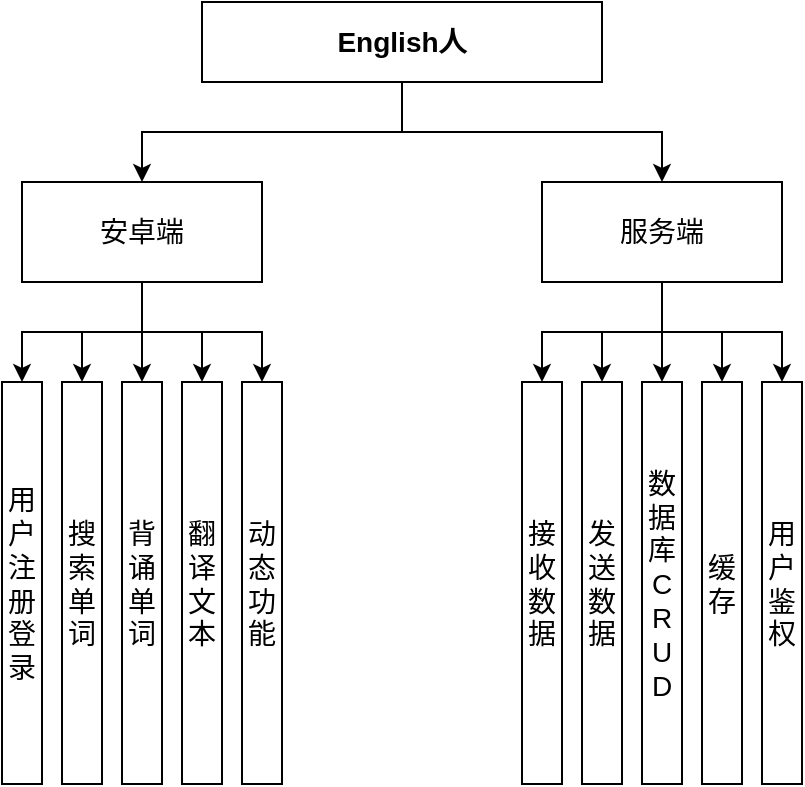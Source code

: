 <mxfile version="13.2.2" type="device" pages="5"><diagram id="md7UBLStcTZWWp5z1u3p" name="第 1 页"><mxGraphModel dx="1422" dy="822" grid="1" gridSize="10" guides="1" tooltips="1" connect="1" arrows="1" fold="1" page="1" pageScale="1" pageWidth="1169" pageHeight="827" math="0" shadow="0"><root><mxCell id="0"/><mxCell id="1" parent="0"/><mxCell id="DL02v4gw3eaXkzMWUXVO-4" style="edgeStyle=orthogonalEdgeStyle;rounded=0;orthogonalLoop=1;jettySize=auto;html=1;entryX=0.5;entryY=0;entryDx=0;entryDy=0;fontSize=14;" edge="1" parent="1" source="DL02v4gw3eaXkzMWUXVO-1" target="DL02v4gw3eaXkzMWUXVO-2"><mxGeometry relative="1" as="geometry"/></mxCell><mxCell id="DL02v4gw3eaXkzMWUXVO-5" style="edgeStyle=orthogonalEdgeStyle;rounded=0;orthogonalLoop=1;jettySize=auto;html=1;fontSize=14;" edge="1" parent="1" source="DL02v4gw3eaXkzMWUXVO-1" target="DL02v4gw3eaXkzMWUXVO-3"><mxGeometry relative="1" as="geometry"/></mxCell><mxCell id="DL02v4gw3eaXkzMWUXVO-1" value="English人" style="rounded=0;whiteSpace=wrap;html=1;fontStyle=1;fontSize=14;" vertex="1" parent="1"><mxGeometry x="480" y="90" width="200" height="40" as="geometry"/></mxCell><mxCell id="DL02v4gw3eaXkzMWUXVO-12" style="edgeStyle=orthogonalEdgeStyle;rounded=0;orthogonalLoop=1;jettySize=auto;html=1;fontSize=14;" edge="1" parent="1" source="DL02v4gw3eaXkzMWUXVO-2" target="DL02v4gw3eaXkzMWUXVO-7"><mxGeometry relative="1" as="geometry"/></mxCell><mxCell id="DL02v4gw3eaXkzMWUXVO-13" style="edgeStyle=orthogonalEdgeStyle;rounded=0;orthogonalLoop=1;jettySize=auto;html=1;fontSize=14;" edge="1" parent="1" source="DL02v4gw3eaXkzMWUXVO-2" target="DL02v4gw3eaXkzMWUXVO-8"><mxGeometry relative="1" as="geometry"/></mxCell><mxCell id="DL02v4gw3eaXkzMWUXVO-14" style="edgeStyle=orthogonalEdgeStyle;rounded=0;orthogonalLoop=1;jettySize=auto;html=1;fontSize=14;" edge="1" parent="1" source="DL02v4gw3eaXkzMWUXVO-2" target="DL02v4gw3eaXkzMWUXVO-9"><mxGeometry relative="1" as="geometry"/></mxCell><mxCell id="DL02v4gw3eaXkzMWUXVO-15" style="edgeStyle=orthogonalEdgeStyle;rounded=0;orthogonalLoop=1;jettySize=auto;html=1;fontSize=14;" edge="1" parent="1" source="DL02v4gw3eaXkzMWUXVO-2" target="DL02v4gw3eaXkzMWUXVO-10"><mxGeometry relative="1" as="geometry"/></mxCell><mxCell id="DL02v4gw3eaXkzMWUXVO-16" style="edgeStyle=orthogonalEdgeStyle;rounded=0;orthogonalLoop=1;jettySize=auto;html=1;entryX=0.5;entryY=0;entryDx=0;entryDy=0;fontSize=14;" edge="1" parent="1" source="DL02v4gw3eaXkzMWUXVO-2" target="DL02v4gw3eaXkzMWUXVO-11"><mxGeometry relative="1" as="geometry"/></mxCell><mxCell id="DL02v4gw3eaXkzMWUXVO-2" value="安卓端" style="rounded=0;whiteSpace=wrap;html=1;fontSize=14;" vertex="1" parent="1"><mxGeometry x="390" y="180" width="120" height="50" as="geometry"/></mxCell><mxCell id="DL02v4gw3eaXkzMWUXVO-23" style="edgeStyle=orthogonalEdgeStyle;rounded=0;orthogonalLoop=1;jettySize=auto;html=1;entryX=0.5;entryY=0;entryDx=0;entryDy=0;fontSize=14;" edge="1" parent="1" source="DL02v4gw3eaXkzMWUXVO-3" target="DL02v4gw3eaXkzMWUXVO-17"><mxGeometry relative="1" as="geometry"/></mxCell><mxCell id="DL02v4gw3eaXkzMWUXVO-24" style="edgeStyle=orthogonalEdgeStyle;rounded=0;orthogonalLoop=1;jettySize=auto;html=1;fontSize=14;" edge="1" parent="1" source="DL02v4gw3eaXkzMWUXVO-3" target="DL02v4gw3eaXkzMWUXVO-19"><mxGeometry relative="1" as="geometry"/></mxCell><mxCell id="DL02v4gw3eaXkzMWUXVO-25" style="edgeStyle=orthogonalEdgeStyle;rounded=0;orthogonalLoop=1;jettySize=auto;html=1;fontSize=14;" edge="1" parent="1" source="DL02v4gw3eaXkzMWUXVO-3" target="DL02v4gw3eaXkzMWUXVO-20"><mxGeometry relative="1" as="geometry"/></mxCell><mxCell id="DL02v4gw3eaXkzMWUXVO-26" style="edgeStyle=orthogonalEdgeStyle;rounded=0;orthogonalLoop=1;jettySize=auto;html=1;entryX=0.5;entryY=0;entryDx=0;entryDy=0;fontSize=14;" edge="1" parent="1" source="DL02v4gw3eaXkzMWUXVO-3" target="DL02v4gw3eaXkzMWUXVO-21"><mxGeometry relative="1" as="geometry"/></mxCell><mxCell id="DL02v4gw3eaXkzMWUXVO-27" style="edgeStyle=orthogonalEdgeStyle;rounded=0;orthogonalLoop=1;jettySize=auto;html=1;fontSize=14;" edge="1" parent="1" source="DL02v4gw3eaXkzMWUXVO-3" target="DL02v4gw3eaXkzMWUXVO-22"><mxGeometry relative="1" as="geometry"/></mxCell><mxCell id="DL02v4gw3eaXkzMWUXVO-3" value="服务端" style="rounded=0;whiteSpace=wrap;html=1;fontSize=14;" vertex="1" parent="1"><mxGeometry x="650" y="180" width="120" height="50" as="geometry"/></mxCell><mxCell id="DL02v4gw3eaXkzMWUXVO-7" value="用户注册登录" style="rounded=0;whiteSpace=wrap;html=1;fontSize=14;" vertex="1" parent="1"><mxGeometry x="380" y="280" width="20" height="201" as="geometry"/></mxCell><mxCell id="DL02v4gw3eaXkzMWUXVO-8" value="搜索单词" style="rounded=0;whiteSpace=wrap;html=1;fontSize=14;" vertex="1" parent="1"><mxGeometry x="410" y="280" width="20" height="201" as="geometry"/></mxCell><mxCell id="DL02v4gw3eaXkzMWUXVO-9" value="背诵单词" style="rounded=0;whiteSpace=wrap;html=1;fontSize=14;" vertex="1" parent="1"><mxGeometry x="440" y="280" width="20" height="201" as="geometry"/></mxCell><mxCell id="DL02v4gw3eaXkzMWUXVO-10" value="翻译文本" style="rounded=0;whiteSpace=wrap;html=1;fontSize=14;" vertex="1" parent="1"><mxGeometry x="470" y="280" width="20" height="201" as="geometry"/></mxCell><mxCell id="DL02v4gw3eaXkzMWUXVO-11" value="动态功能" style="rounded=0;whiteSpace=wrap;html=1;fontSize=14;" vertex="1" parent="1"><mxGeometry x="500" y="280" width="20" height="201" as="geometry"/></mxCell><mxCell id="DL02v4gw3eaXkzMWUXVO-17" value="接收数据" style="rounded=0;whiteSpace=wrap;html=1;fontSize=14;" vertex="1" parent="1"><mxGeometry x="640" y="280" width="20" height="201" as="geometry"/></mxCell><mxCell id="DL02v4gw3eaXkzMWUXVO-19" value="发送数据" style="rounded=0;whiteSpace=wrap;html=1;fontSize=14;" vertex="1" parent="1"><mxGeometry x="670" y="280" width="20" height="201" as="geometry"/></mxCell><mxCell id="DL02v4gw3eaXkzMWUXVO-20" value="数据库C&lt;br&gt;R&lt;br&gt;U&lt;br&gt;D" style="rounded=0;whiteSpace=wrap;html=1;fontSize=14;" vertex="1" parent="1"><mxGeometry x="700" y="280" width="20" height="201" as="geometry"/></mxCell><mxCell id="DL02v4gw3eaXkzMWUXVO-21" value="缓存" style="rounded=0;whiteSpace=wrap;html=1;fontSize=14;" vertex="1" parent="1"><mxGeometry x="730" y="280" width="20" height="201" as="geometry"/></mxCell><mxCell id="DL02v4gw3eaXkzMWUXVO-22" value="用户鉴权" style="rounded=0;whiteSpace=wrap;html=1;fontSize=14;" vertex="1" parent="1"><mxGeometry x="760" y="280" width="20" height="201" as="geometry"/></mxCell></root></mxGraphModel></diagram><diagram id="XwL6alSQMyckP9qg_XnN" name="第 2 页"><mxGraphModel dx="1422" dy="822" grid="1" gridSize="10" guides="1" tooltips="1" connect="1" arrows="1" fold="1" page="1" pageScale="1" pageWidth="1169" pageHeight="827" math="0" shadow="0"><root><mxCell id="6y7KxvHDZEbsyadv3RvM-0"/><mxCell id="6y7KxvHDZEbsyadv3RvM-1" parent="6y7KxvHDZEbsyadv3RvM-0"/><mxCell id="6y7KxvHDZEbsyadv3RvM-2" value="主角1" style="shape=umlActor;verticalLabelPosition=bottom;labelBackgroundColor=#ffffff;verticalAlign=top;html=1;fontSize=14;" vertex="1" parent="6y7KxvHDZEbsyadv3RvM-1"><mxGeometry x="220" y="343.5" width="40" height="100" as="geometry"/></mxCell><mxCell id="6y7KxvHDZEbsyadv3RvM-5" value="系统" style="html=1;fontSize=25;horizontal=1;verticalAlign=top;fontStyle=1" vertex="1" parent="6y7KxvHDZEbsyadv3RvM-1"><mxGeometry x="350" y="220" width="410" height="360" as="geometry"/></mxCell><mxCell id="6y7KxvHDZEbsyadv3RvM-6" value="背诵单词" style="ellipse;whiteSpace=wrap;html=1;fontSize=14;" vertex="1" parent="6y7KxvHDZEbsyadv3RvM-1"><mxGeometry x="410" y="490" width="110" height="60" as="geometry"/></mxCell><mxCell id="6y7KxvHDZEbsyadv3RvM-7" value="查看背诵单词" style="ellipse;whiteSpace=wrap;html=1;fontSize=14;" vertex="1" parent="6y7KxvHDZEbsyadv3RvM-1"><mxGeometry x="400" y="280" width="110" height="60" as="geometry"/></mxCell><mxCell id="6y7KxvHDZEbsyadv3RvM-8" value="设置目标" style="ellipse;whiteSpace=wrap;html=1;fontSize=14;" vertex="1" parent="6y7KxvHDZEbsyadv3RvM-1"><mxGeometry x="500" y="354" width="110" height="60" as="geometry"/></mxCell><mxCell id="6y7KxvHDZEbsyadv3RvM-13" value="Use" style="endArrow=open;endSize=12;dashed=1;html=1;fontSize=14;entryX=0;entryY=0.5;entryDx=0;entryDy=0;" edge="1" parent="6y7KxvHDZEbsyadv3RvM-1" source="6y7KxvHDZEbsyadv3RvM-2" target="6y7KxvHDZEbsyadv3RvM-7"><mxGeometry x="-0.02" y="-3" width="160" relative="1" as="geometry"><mxPoint x="500" y="420" as="sourcePoint"/><mxPoint x="660" y="420" as="targetPoint"/><mxPoint as="offset"/></mxGeometry></mxCell><mxCell id="6y7KxvHDZEbsyadv3RvM-14" value="Use" style="endArrow=open;endSize=12;dashed=1;html=1;fontSize=14;" edge="1" parent="6y7KxvHDZEbsyadv3RvM-1" target="6y7KxvHDZEbsyadv3RvM-8"><mxGeometry width="160" relative="1" as="geometry"><mxPoint x="260" y="380" as="sourcePoint"/><mxPoint x="410" y="320" as="targetPoint"/></mxGeometry></mxCell><mxCell id="6y7KxvHDZEbsyadv3RvM-15" value="Use" style="endArrow=open;endSize=12;dashed=1;html=1;fontSize=14;entryX=0;entryY=0.5;entryDx=0;entryDy=0;exitX=1;exitY=0.333;exitDx=0;exitDy=0;exitPerimeter=0;" edge="1" parent="6y7KxvHDZEbsyadv3RvM-1" source="6y7KxvHDZEbsyadv3RvM-2" target="6y7KxvHDZEbsyadv3RvM-6"><mxGeometry width="160" relative="1" as="geometry"><mxPoint x="280" y="403.062" as="sourcePoint"/><mxPoint x="420" y="330" as="targetPoint"/></mxGeometry></mxCell><mxCell id="6y7KxvHDZEbsyadv3RvM-17" value="背诵单词" style="ellipse;whiteSpace=wrap;html=1;fontSize=14;" vertex="1" parent="6y7KxvHDZEbsyadv3RvM-1"><mxGeometry x="620" y="414" width="110" height="60" as="geometry"/></mxCell><mxCell id="6y7KxvHDZEbsyadv3RvM-18" value="背诵单词" style="ellipse;whiteSpace=wrap;html=1;fontSize=14;" vertex="1" parent="6y7KxvHDZEbsyadv3RvM-1"><mxGeometry x="620" y="500" width="110" height="60" as="geometry"/></mxCell><mxCell id="6y7KxvHDZEbsyadv3RvM-19" value="Extends" style="endArrow=block;endSize=16;endFill=0;html=1;fontSize=14;exitX=1;exitY=0.5;exitDx=0;exitDy=0;entryX=0.016;entryY=0.65;entryDx=0;entryDy=0;entryPerimeter=0;" edge="1" parent="6y7KxvHDZEbsyadv3RvM-1" source="6y7KxvHDZEbsyadv3RvM-6" target="6y7KxvHDZEbsyadv3RvM-17"><mxGeometry width="160" relative="1" as="geometry"><mxPoint x="430" y="380" as="sourcePoint"/><mxPoint x="590" y="380" as="targetPoint"/></mxGeometry></mxCell><mxCell id="6y7KxvHDZEbsyadv3RvM-21" value="Extends" style="endArrow=block;endSize=16;endFill=0;html=1;fontSize=14;exitX=0.991;exitY=0.429;exitDx=0;exitDy=0;exitPerimeter=0;" edge="1" parent="6y7KxvHDZEbsyadv3RvM-1" source="6y7KxvHDZEbsyadv3RvM-6" target="6y7KxvHDZEbsyadv3RvM-18"><mxGeometry width="160" relative="1" as="geometry"><mxPoint x="530" y="530" as="sourcePoint"/><mxPoint x="571.76" y="463" as="targetPoint"/></mxGeometry></mxCell></root></mxGraphModel></diagram><diagram id="UL3lY9wtagghOvMVC5-1" name="第 3 页"><mxGraphModel dx="1422" dy="822" grid="1" gridSize="10" guides="1" tooltips="1" connect="1" arrows="1" fold="1" page="1" pageScale="1" pageWidth="1169" pageHeight="827" math="0" shadow="0"><root><mxCell id="96eoEpsJUG3VqH83brHN-0"/><mxCell id="96eoEpsJUG3VqH83brHN-1" parent="96eoEpsJUG3VqH83brHN-0"/><mxCell id="96eoEpsJUG3VqH83brHN-2" value="主角1" style="shape=umlActor;verticalLabelPosition=bottom;labelBackgroundColor=#ffffff;verticalAlign=top;html=1;fontSize=14;" vertex="1" parent="96eoEpsJUG3VqH83brHN-1"><mxGeometry x="220" y="343.5" width="40" height="100" as="geometry"/></mxCell><mxCell id="96eoEpsJUG3VqH83brHN-3" value="系统" style="html=1;fontSize=25;horizontal=1;verticalAlign=top;fontStyle=1" vertex="1" parent="96eoEpsJUG3VqH83brHN-1"><mxGeometry x="350" y="220" width="410" height="360" as="geometry"/></mxCell><mxCell id="96eoEpsJUG3VqH83brHN-4" value="翻译文本" style="ellipse;whiteSpace=wrap;html=1;fontSize=14;" vertex="1" parent="96eoEpsJUG3VqH83brHN-1"><mxGeometry x="410" y="490" width="110" height="60" as="geometry"/></mxCell><mxCell id="96eoEpsJUG3VqH83brHN-5" value="查看收藏翻译文本" style="ellipse;whiteSpace=wrap;html=1;fontSize=14;" vertex="1" parent="96eoEpsJUG3VqH83brHN-1"><mxGeometry x="400" y="280" width="110" height="60" as="geometry"/></mxCell><mxCell id="96eoEpsJUG3VqH83brHN-6" value="收藏翻译文本" style="ellipse;whiteSpace=wrap;html=1;fontSize=14;" vertex="1" parent="96eoEpsJUG3VqH83brHN-1"><mxGeometry x="410" y="384" width="110" height="60" as="geometry"/></mxCell><mxCell id="96eoEpsJUG3VqH83brHN-7" value="Use" style="endArrow=open;endSize=12;dashed=1;html=1;fontSize=14;entryX=0;entryY=0.5;entryDx=0;entryDy=0;" edge="1" parent="96eoEpsJUG3VqH83brHN-1" source="96eoEpsJUG3VqH83brHN-2" target="96eoEpsJUG3VqH83brHN-5"><mxGeometry x="-0.02" y="-3" width="160" relative="1" as="geometry"><mxPoint x="500" y="420" as="sourcePoint"/><mxPoint x="660" y="420" as="targetPoint"/><mxPoint as="offset"/></mxGeometry></mxCell><mxCell id="96eoEpsJUG3VqH83brHN-8" value="Use" style="endArrow=open;endSize=12;dashed=1;html=1;fontSize=14;" edge="1" parent="96eoEpsJUG3VqH83brHN-1" target="96eoEpsJUG3VqH83brHN-6"><mxGeometry width="160" relative="1" as="geometry"><mxPoint x="260" y="380" as="sourcePoint"/><mxPoint x="410" y="320" as="targetPoint"/></mxGeometry></mxCell><mxCell id="96eoEpsJUG3VqH83brHN-9" value="Use" style="endArrow=open;endSize=12;dashed=1;html=1;fontSize=14;entryX=0;entryY=0.5;entryDx=0;entryDy=0;exitX=1;exitY=0.333;exitDx=0;exitDy=0;exitPerimeter=0;" edge="1" parent="96eoEpsJUG3VqH83brHN-1" source="96eoEpsJUG3VqH83brHN-2" target="96eoEpsJUG3VqH83brHN-4"><mxGeometry width="160" relative="1" as="geometry"><mxPoint x="280" y="403.062" as="sourcePoint"/><mxPoint x="420" y="330" as="targetPoint"/></mxGeometry></mxCell><mxCell id="96eoEpsJUG3VqH83brHN-10" value="OCR输入" style="ellipse;whiteSpace=wrap;html=1;fontSize=14;" vertex="1" parent="96eoEpsJUG3VqH83brHN-1"><mxGeometry x="585" y="343.5" width="110" height="60" as="geometry"/></mxCell><mxCell id="96eoEpsJUG3VqH83brHN-11" value="文本输入" style="ellipse;whiteSpace=wrap;html=1;fontSize=14;" vertex="1" parent="96eoEpsJUG3VqH83brHN-1"><mxGeometry x="600" y="414" width="110" height="60" as="geometry"/></mxCell><mxCell id="96eoEpsJUG3VqH83brHN-12" value="Extends" style="endArrow=block;endSize=16;endFill=0;html=1;fontSize=14;exitX=1;exitY=0.5;exitDx=0;exitDy=0;entryX=0.016;entryY=0.65;entryDx=0;entryDy=0;entryPerimeter=0;" edge="1" parent="96eoEpsJUG3VqH83brHN-1" source="96eoEpsJUG3VqH83brHN-4" target="96eoEpsJUG3VqH83brHN-10"><mxGeometry width="160" relative="1" as="geometry"><mxPoint x="430" y="380" as="sourcePoint"/><mxPoint x="590" y="380" as="targetPoint"/></mxGeometry></mxCell><mxCell id="96eoEpsJUG3VqH83brHN-13" value="Extends" style="endArrow=block;endSize=16;endFill=0;html=1;fontSize=14;exitX=1;exitY=0.5;exitDx=0;exitDy=0;" edge="1" parent="96eoEpsJUG3VqH83brHN-1" source="96eoEpsJUG3VqH83brHN-4" target="96eoEpsJUG3VqH83brHN-11"><mxGeometry width="160" relative="1" as="geometry"><mxPoint x="530" y="530" as="sourcePoint"/><mxPoint x="571.76" y="463" as="targetPoint"/></mxGeometry></mxCell><mxCell id="96eoEpsJUG3VqH83brHN-14" value="语音输入" style="ellipse;whiteSpace=wrap;html=1;fontSize=14;" vertex="1" parent="96eoEpsJUG3VqH83brHN-1"><mxGeometry x="600" y="490" width="110" height="60" as="geometry"/></mxCell><mxCell id="96eoEpsJUG3VqH83brHN-15" value="Extends" style="endArrow=block;endSize=16;endFill=0;html=1;fontSize=14;" edge="1" parent="96eoEpsJUG3VqH83brHN-1" target="96eoEpsJUG3VqH83brHN-14" source="96eoEpsJUG3VqH83brHN-4"><mxGeometry width="160" relative="1" as="geometry"><mxPoint x="475" y="553.5" as="sourcePoint"/><mxPoint x="586.76" y="559.5" as="targetPoint"/></mxGeometry></mxCell></root></mxGraphModel></diagram><diagram id="SylRCNyx-8eS71Bp6FBC" name="第 4 页"><mxGraphModel dx="1422" dy="822" grid="1" gridSize="10" guides="1" tooltips="1" connect="1" arrows="1" fold="1" page="1" pageScale="1" pageWidth="1169" pageHeight="827" math="0" shadow="0"><root><mxCell id="BObEO95iOUAL9Bd848oT-0"/><mxCell id="BObEO95iOUAL9Bd848oT-1" parent="BObEO95iOUAL9Bd848oT-0"/><mxCell id="BObEO95iOUAL9Bd848oT-2" value="主角1" style="shape=umlActor;verticalLabelPosition=bottom;labelBackgroundColor=#ffffff;verticalAlign=top;html=1;fontSize=14;" vertex="1" parent="BObEO95iOUAL9Bd848oT-1"><mxGeometry x="220" y="343.5" width="40" height="100" as="geometry"/></mxCell><mxCell id="BObEO95iOUAL9Bd848oT-3" value="系统" style="html=1;fontSize=25;horizontal=1;verticalAlign=top;fontStyle=1" vertex="1" parent="BObEO95iOUAL9Bd848oT-1"><mxGeometry x="350" y="220" width="410" height="360" as="geometry"/></mxCell><mxCell id="BObEO95iOUAL9Bd848oT-4" value="查看自己的动态" style="ellipse;whiteSpace=wrap;html=1;fontSize=14;" vertex="1" parent="BObEO95iOUAL9Bd848oT-1"><mxGeometry x="450" y="470" width="110" height="60" as="geometry"/></mxCell><mxCell id="BObEO95iOUAL9Bd848oT-5" value="查看所有人发布的动态" style="ellipse;whiteSpace=wrap;html=1;fontSize=14;" vertex="1" parent="BObEO95iOUAL9Bd848oT-1"><mxGeometry x="410" y="283.5" width="110" height="60" as="geometry"/></mxCell><mxCell id="BObEO95iOUAL9Bd848oT-6" value="发布动态" style="ellipse;whiteSpace=wrap;html=1;fontSize=14;" vertex="1" parent="BObEO95iOUAL9Bd848oT-1"><mxGeometry x="475" y="370" width="110" height="60" as="geometry"/></mxCell><mxCell id="BObEO95iOUAL9Bd848oT-7" value="Use" style="endArrow=open;endSize=12;dashed=1;html=1;fontSize=14;entryX=0;entryY=0.5;entryDx=0;entryDy=0;" edge="1" parent="BObEO95iOUAL9Bd848oT-1" source="BObEO95iOUAL9Bd848oT-2" target="BObEO95iOUAL9Bd848oT-5"><mxGeometry x="-0.02" y="-3" width="160" relative="1" as="geometry"><mxPoint x="500" y="420" as="sourcePoint"/><mxPoint x="660" y="420" as="targetPoint"/><mxPoint as="offset"/></mxGeometry></mxCell><mxCell id="BObEO95iOUAL9Bd848oT-8" value="Use" style="endArrow=open;endSize=12;dashed=1;html=1;fontSize=14;" edge="1" parent="BObEO95iOUAL9Bd848oT-1" target="BObEO95iOUAL9Bd848oT-6"><mxGeometry width="160" relative="1" as="geometry"><mxPoint x="260" y="380" as="sourcePoint"/><mxPoint x="410" y="320" as="targetPoint"/></mxGeometry></mxCell><mxCell id="BObEO95iOUAL9Bd848oT-9" value="Use" style="endArrow=open;endSize=12;dashed=1;html=1;fontSize=14;entryX=0;entryY=0.5;entryDx=0;entryDy=0;exitX=1;exitY=0.333;exitDx=0;exitDy=0;exitPerimeter=0;" edge="1" parent="BObEO95iOUAL9Bd848oT-1" source="BObEO95iOUAL9Bd848oT-2" target="BObEO95iOUAL9Bd848oT-4"><mxGeometry width="160" relative="1" as="geometry"><mxPoint x="280" y="403.062" as="sourcePoint"/><mxPoint x="420" y="330" as="targetPoint"/></mxGeometry></mxCell></root></mxGraphModel></diagram><diagram id="PKBWveuB1p-iOeXMkuND" name="第 5 页"><mxGraphModel dx="1422" dy="822" grid="1" gridSize="10" guides="1" tooltips="1" connect="1" arrows="1" fold="1" page="1" pageScale="1" pageWidth="1169" pageHeight="827" math="0" shadow="0"><root><mxCell id="qnmVblLO5B-AwW6IRUwY-0"/><mxCell id="qnmVblLO5B-AwW6IRUwY-1" parent="qnmVblLO5B-AwW6IRUwY-0"/><mxCell id="qnmVblLO5B-AwW6IRUwY-2" value="主角1" style="shape=umlActor;verticalLabelPosition=bottom;labelBackgroundColor=#ffffff;verticalAlign=top;html=1;fontSize=14;" vertex="1" parent="qnmVblLO5B-AwW6IRUwY-1"><mxGeometry x="220" y="343.5" width="40" height="100" as="geometry"/></mxCell><mxCell id="qnmVblLO5B-AwW6IRUwY-3" value="系统" style="html=1;fontSize=25;horizontal=1;verticalAlign=top;fontStyle=1" vertex="1" parent="qnmVblLO5B-AwW6IRUwY-1"><mxGeometry x="350" y="220" width="410" height="360" as="geometry"/></mxCell><mxCell id="qnmVblLO5B-AwW6IRUwY-5" value="搜索单词" style="ellipse;whiteSpace=wrap;html=1;fontSize=14;" vertex="1" parent="qnmVblLO5B-AwW6IRUwY-1"><mxGeometry x="450" y="363.5" width="110" height="60" as="geometry"/></mxCell><mxCell id="qnmVblLO5B-AwW6IRUwY-7" value="Use" style="endArrow=open;endSize=12;dashed=1;html=1;fontSize=14;entryX=0;entryY=0.5;entryDx=0;entryDy=0;" edge="1" parent="qnmVblLO5B-AwW6IRUwY-1" source="qnmVblLO5B-AwW6IRUwY-2" target="qnmVblLO5B-AwW6IRUwY-5"><mxGeometry x="-0.02" y="-3" width="160" relative="1" as="geometry"><mxPoint x="500" y="420" as="sourcePoint"/><mxPoint x="660" y="420" as="targetPoint"/><mxPoint as="offset"/></mxGeometry></mxCell></root></mxGraphModel></diagram></mxfile>